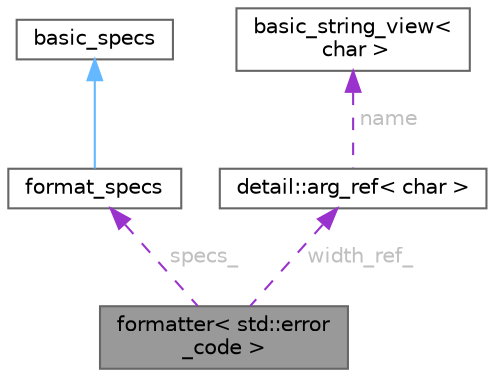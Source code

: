 digraph "formatter&lt; std::error_code &gt;"
{
 // LATEX_PDF_SIZE
  bgcolor="transparent";
  edge [fontname=Helvetica,fontsize=10,labelfontname=Helvetica,labelfontsize=10];
  node [fontname=Helvetica,fontsize=10,shape=box,height=0.2,width=0.4];
  Node1 [id="Node000001",label="formatter\< std::error\l_code \>",height=0.2,width=0.4,color="gray40", fillcolor="grey60", style="filled", fontcolor="black",tooltip=" "];
  Node2 -> Node1 [id="edge5_Node000001_Node000002",dir="back",color="darkorchid3",style="dashed",tooltip=" ",label=" specs_",fontcolor="grey" ];
  Node2 [id="Node000002",label="format_specs",height=0.2,width=0.4,color="gray40", fillcolor="white", style="filled",URL="$structformat__specs.html",tooltip=" "];
  Node3 -> Node2 [id="edge6_Node000002_Node000003",dir="back",color="steelblue1",style="solid",tooltip=" "];
  Node3 [id="Node000003",label="basic_specs",height=0.2,width=0.4,color="gray40", fillcolor="white", style="filled",URL="$classbasic__specs.html",tooltip=" "];
  Node4 -> Node1 [id="edge7_Node000001_Node000004",dir="back",color="darkorchid3",style="dashed",tooltip=" ",label=" width_ref_",fontcolor="grey" ];
  Node4 [id="Node000004",label="detail::arg_ref\< char \>",height=0.2,width=0.4,color="gray40", fillcolor="white", style="filled",URL="$uniondetail_1_1arg__ref.html",tooltip=" "];
  Node5 -> Node4 [id="edge8_Node000004_Node000005",dir="back",color="darkorchid3",style="dashed",tooltip=" ",label=" name",fontcolor="grey" ];
  Node5 [id="Node000005",label="basic_string_view\<\l char \>",height=0.2,width=0.4,color="gray40", fillcolor="white", style="filled",URL="$classbasic__string__view.html",tooltip=" "];
}
